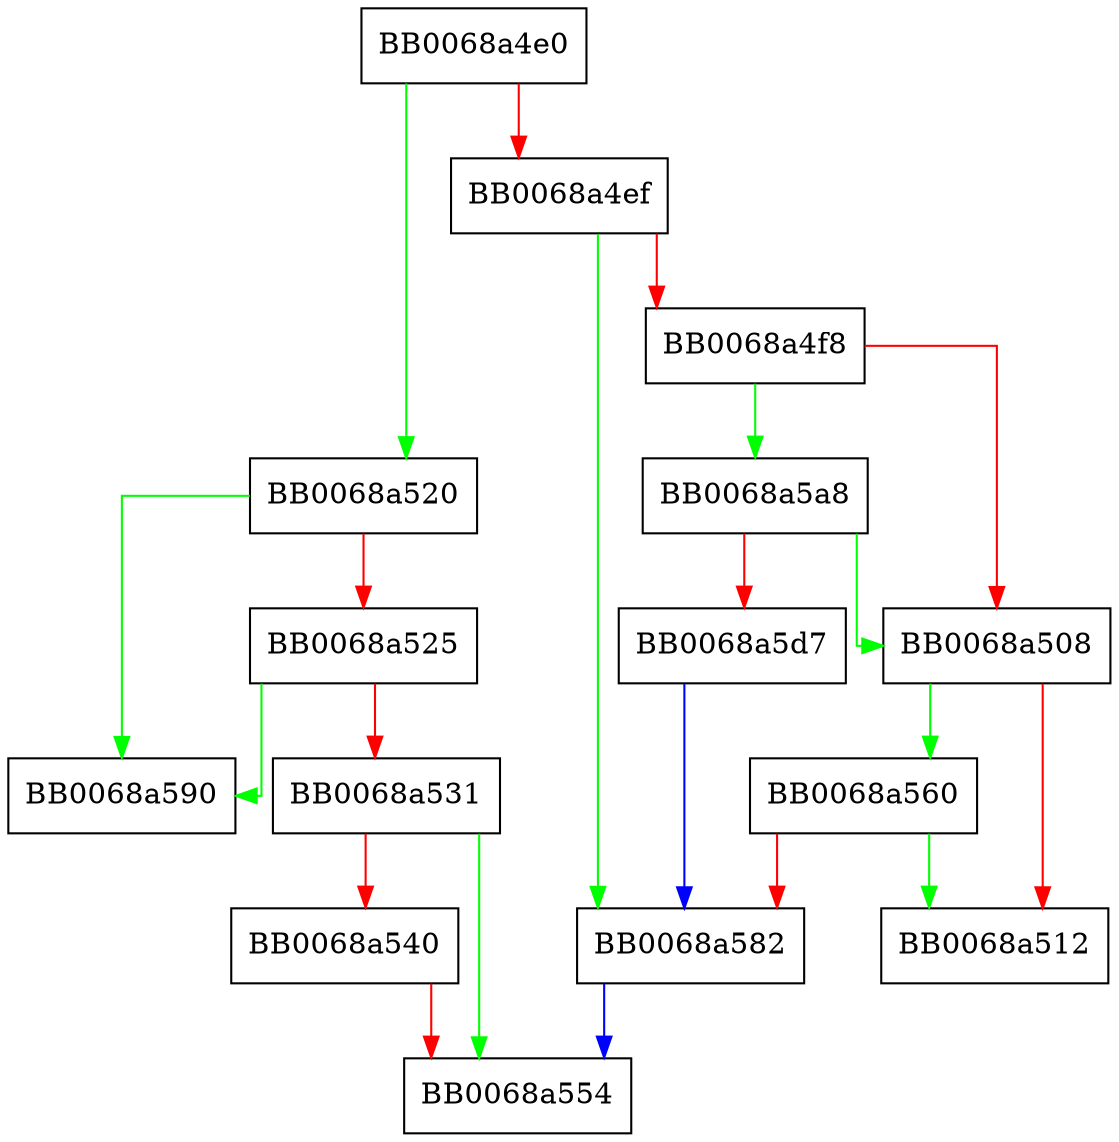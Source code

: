 digraph X509_keyid_set1 {
  node [shape="box"];
  graph [splines=ortho];
  BB0068a4e0 -> BB0068a520 [color="green"];
  BB0068a4e0 -> BB0068a4ef [color="red"];
  BB0068a4ef -> BB0068a582 [color="green"];
  BB0068a4ef -> BB0068a4f8 [color="red"];
  BB0068a4f8 -> BB0068a5a8 [color="green"];
  BB0068a4f8 -> BB0068a508 [color="red"];
  BB0068a508 -> BB0068a560 [color="green"];
  BB0068a508 -> BB0068a512 [color="red"];
  BB0068a520 -> BB0068a590 [color="green"];
  BB0068a520 -> BB0068a525 [color="red"];
  BB0068a525 -> BB0068a590 [color="green"];
  BB0068a525 -> BB0068a531 [color="red"];
  BB0068a531 -> BB0068a554 [color="green"];
  BB0068a531 -> BB0068a540 [color="red"];
  BB0068a540 -> BB0068a554 [color="red"];
  BB0068a560 -> BB0068a512 [color="green"];
  BB0068a560 -> BB0068a582 [color="red"];
  BB0068a582 -> BB0068a554 [color="blue"];
  BB0068a5a8 -> BB0068a508 [color="green"];
  BB0068a5a8 -> BB0068a5d7 [color="red"];
  BB0068a5d7 -> BB0068a582 [color="blue"];
}